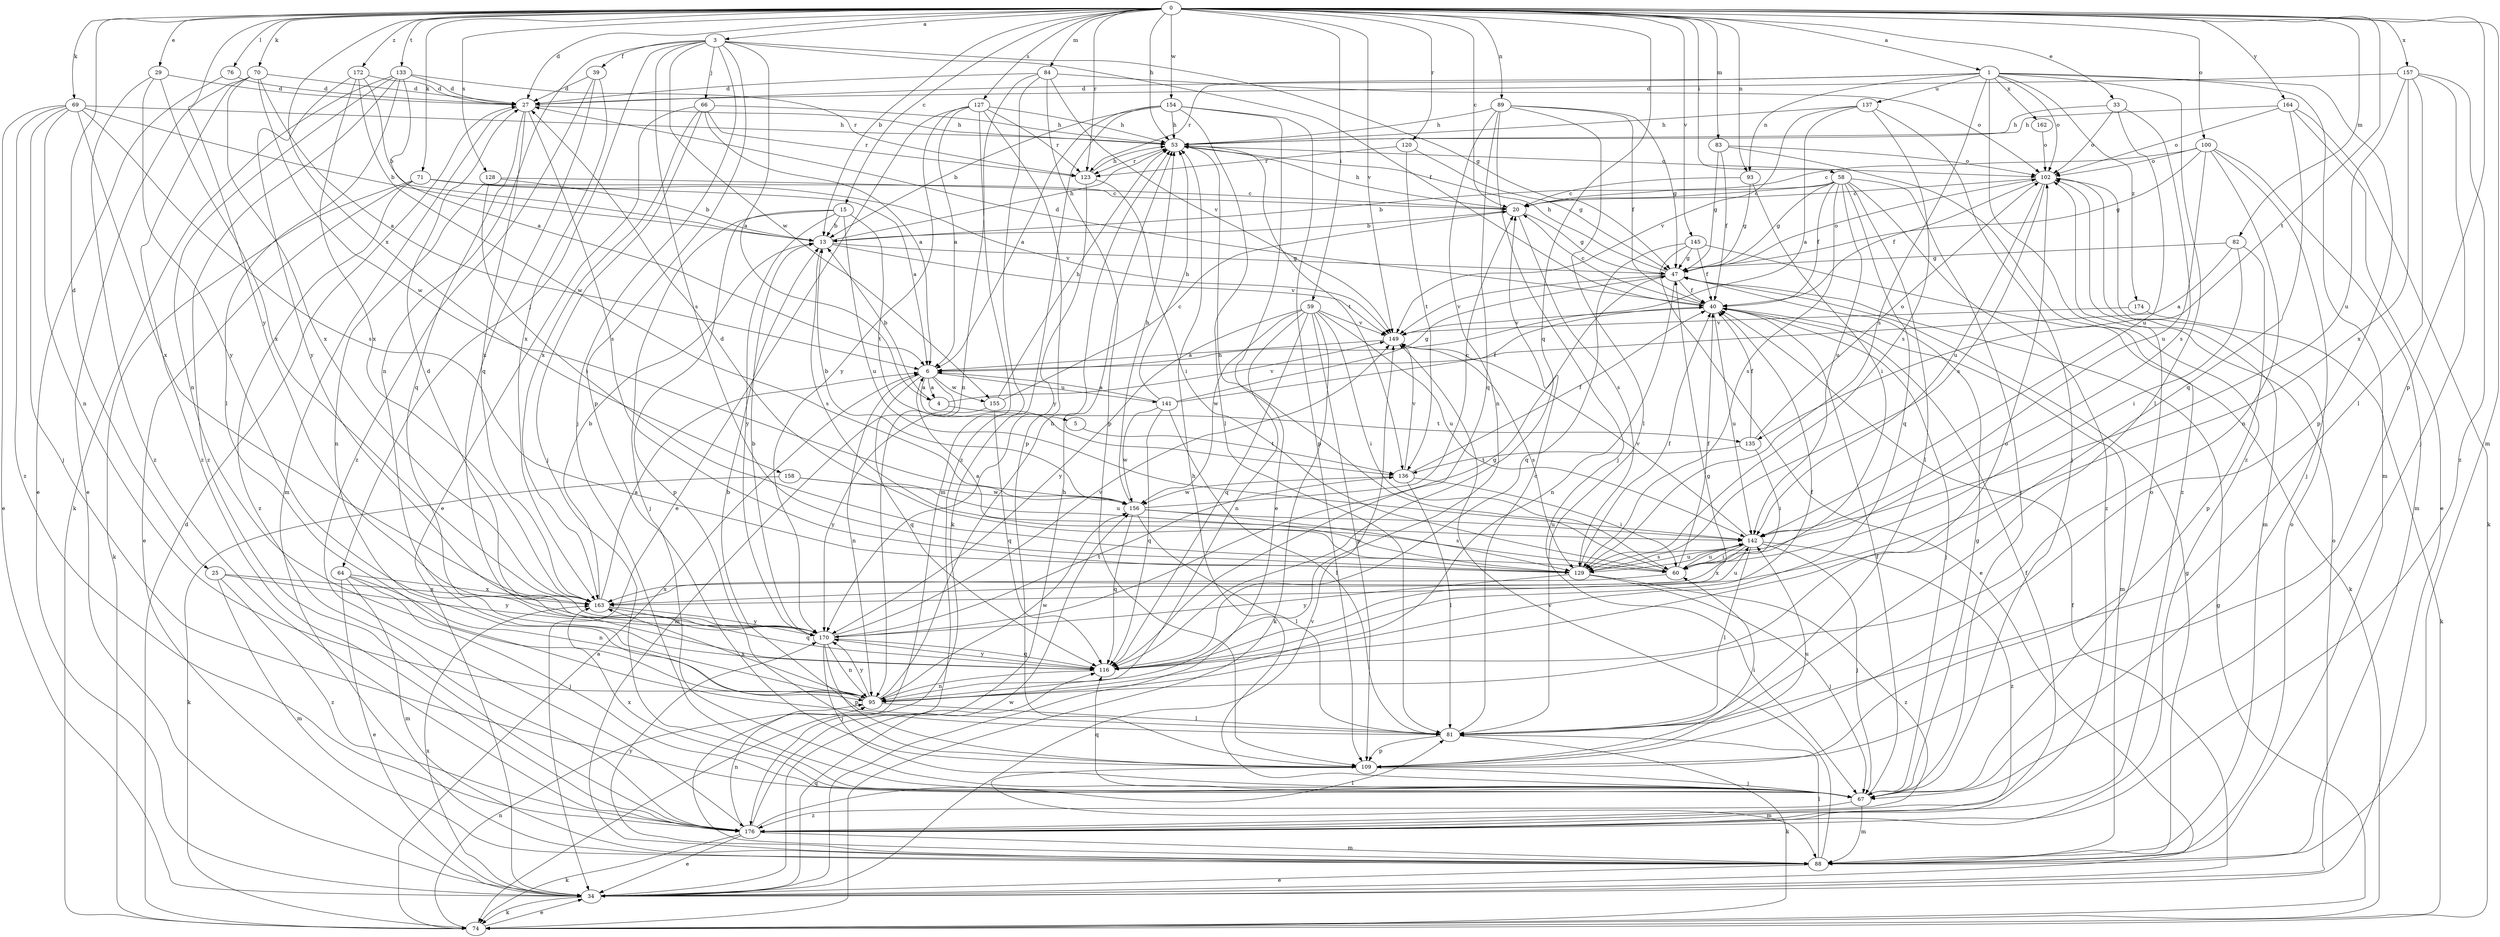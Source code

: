strict digraph  {
0;
1;
3;
4;
5;
6;
13;
15;
20;
25;
27;
29;
33;
34;
39;
40;
47;
53;
58;
59;
60;
64;
66;
67;
69;
70;
71;
74;
76;
81;
82;
83;
84;
88;
89;
93;
95;
100;
102;
109;
116;
120;
123;
127;
128;
129;
133;
135;
136;
137;
141;
142;
145;
149;
154;
155;
156;
157;
158;
162;
163;
164;
170;
172;
174;
176;
0 -> 1  [label=a];
0 -> 3  [label=a];
0 -> 13  [label=b];
0 -> 15  [label=c];
0 -> 20  [label=c];
0 -> 25  [label=d];
0 -> 27  [label=d];
0 -> 29  [label=e];
0 -> 33  [label=e];
0 -> 53  [label=h];
0 -> 58  [label=i];
0 -> 59  [label=i];
0 -> 69  [label=k];
0 -> 70  [label=k];
0 -> 71  [label=k];
0 -> 76  [label=l];
0 -> 82  [label=m];
0 -> 83  [label=m];
0 -> 84  [label=m];
0 -> 88  [label=m];
0 -> 89  [label=n];
0 -> 93  [label=n];
0 -> 100  [label=o];
0 -> 109  [label=p];
0 -> 116  [label=q];
0 -> 120  [label=r];
0 -> 123  [label=r];
0 -> 127  [label=s];
0 -> 128  [label=s];
0 -> 133  [label=t];
0 -> 135  [label=t];
0 -> 145  [label=v];
0 -> 149  [label=v];
0 -> 154  [label=w];
0 -> 157  [label=x];
0 -> 158  [label=x];
0 -> 164  [label=y];
0 -> 170  [label=y];
0 -> 172  [label=z];
1 -> 27  [label=d];
1 -> 81  [label=l];
1 -> 88  [label=m];
1 -> 93  [label=n];
1 -> 102  [label=o];
1 -> 109  [label=p];
1 -> 123  [label=r];
1 -> 129  [label=s];
1 -> 137  [label=u];
1 -> 162  [label=x];
1 -> 174  [label=z];
1 -> 176  [label=z];
3 -> 4  [label=a];
3 -> 39  [label=f];
3 -> 40  [label=f];
3 -> 47  [label=g];
3 -> 64  [label=j];
3 -> 66  [label=j];
3 -> 67  [label=j];
3 -> 95  [label=n];
3 -> 109  [label=p];
3 -> 129  [label=s];
3 -> 155  [label=w];
4 -> 13  [label=b];
4 -> 135  [label=t];
4 -> 149  [label=v];
5 -> 136  [label=t];
6 -> 4  [label=a];
6 -> 5  [label=a];
6 -> 88  [label=m];
6 -> 95  [label=n];
6 -> 116  [label=q];
6 -> 141  [label=u];
6 -> 155  [label=w];
13 -> 47  [label=g];
13 -> 53  [label=h];
13 -> 129  [label=s];
13 -> 149  [label=v];
15 -> 13  [label=b];
15 -> 67  [label=j];
15 -> 109  [label=p];
15 -> 136  [label=t];
15 -> 142  [label=u];
15 -> 170  [label=y];
20 -> 13  [label=b];
20 -> 47  [label=g];
20 -> 53  [label=h];
20 -> 129  [label=s];
25 -> 88  [label=m];
25 -> 163  [label=x];
25 -> 170  [label=y];
25 -> 176  [label=z];
27 -> 53  [label=h];
27 -> 88  [label=m];
27 -> 116  [label=q];
27 -> 129  [label=s];
27 -> 163  [label=x];
29 -> 27  [label=d];
29 -> 163  [label=x];
29 -> 170  [label=y];
29 -> 176  [label=z];
33 -> 53  [label=h];
33 -> 102  [label=o];
33 -> 129  [label=s];
33 -> 142  [label=u];
34 -> 40  [label=f];
34 -> 74  [label=k];
34 -> 102  [label=o];
34 -> 116  [label=q];
34 -> 149  [label=v];
34 -> 156  [label=w];
34 -> 163  [label=x];
39 -> 27  [label=d];
39 -> 116  [label=q];
39 -> 163  [label=x];
39 -> 176  [label=z];
40 -> 20  [label=c];
40 -> 27  [label=d];
40 -> 67  [label=j];
40 -> 88  [label=m];
40 -> 142  [label=u];
40 -> 149  [label=v];
47 -> 40  [label=f];
47 -> 53  [label=h];
47 -> 95  [label=n];
47 -> 102  [label=o];
47 -> 149  [label=v];
53 -> 102  [label=o];
53 -> 123  [label=r];
53 -> 136  [label=t];
58 -> 13  [label=b];
58 -> 20  [label=c];
58 -> 40  [label=f];
58 -> 47  [label=g];
58 -> 67  [label=j];
58 -> 81  [label=l];
58 -> 116  [label=q];
58 -> 129  [label=s];
58 -> 142  [label=u];
58 -> 176  [label=z];
59 -> 60  [label=i];
59 -> 74  [label=k];
59 -> 95  [label=n];
59 -> 109  [label=p];
59 -> 116  [label=q];
59 -> 142  [label=u];
59 -> 149  [label=v];
59 -> 156  [label=w];
59 -> 170  [label=y];
60 -> 27  [label=d];
60 -> 40  [label=f];
60 -> 53  [label=h];
60 -> 142  [label=u];
60 -> 163  [label=x];
64 -> 34  [label=e];
64 -> 67  [label=j];
64 -> 88  [label=m];
64 -> 95  [label=n];
64 -> 163  [label=x];
66 -> 6  [label=a];
66 -> 34  [label=e];
66 -> 53  [label=h];
66 -> 67  [label=j];
66 -> 123  [label=r];
66 -> 163  [label=x];
67 -> 40  [label=f];
67 -> 47  [label=g];
67 -> 53  [label=h];
67 -> 88  [label=m];
67 -> 102  [label=o];
67 -> 116  [label=q];
67 -> 163  [label=x];
67 -> 176  [label=z];
69 -> 13  [label=b];
69 -> 34  [label=e];
69 -> 53  [label=h];
69 -> 67  [label=j];
69 -> 95  [label=n];
69 -> 129  [label=s];
69 -> 163  [label=x];
69 -> 176  [label=z];
70 -> 6  [label=a];
70 -> 27  [label=d];
70 -> 34  [label=e];
70 -> 156  [label=w];
70 -> 163  [label=x];
70 -> 176  [label=z];
71 -> 6  [label=a];
71 -> 20  [label=c];
71 -> 34  [label=e];
71 -> 74  [label=k];
71 -> 149  [label=v];
71 -> 176  [label=z];
74 -> 6  [label=a];
74 -> 27  [label=d];
74 -> 34  [label=e];
74 -> 47  [label=g];
74 -> 95  [label=n];
76 -> 27  [label=d];
76 -> 34  [label=e];
81 -> 13  [label=b];
81 -> 20  [label=c];
81 -> 74  [label=k];
81 -> 109  [label=p];
82 -> 6  [label=a];
82 -> 47  [label=g];
82 -> 60  [label=i];
82 -> 109  [label=p];
83 -> 40  [label=f];
83 -> 47  [label=g];
83 -> 102  [label=o];
83 -> 176  [label=z];
84 -> 27  [label=d];
84 -> 95  [label=n];
84 -> 102  [label=o];
84 -> 109  [label=p];
84 -> 149  [label=v];
84 -> 176  [label=z];
88 -> 34  [label=e];
88 -> 47  [label=g];
88 -> 81  [label=l];
88 -> 102  [label=o];
88 -> 149  [label=v];
88 -> 170  [label=y];
89 -> 40  [label=f];
89 -> 47  [label=g];
89 -> 53  [label=h];
89 -> 67  [label=j];
89 -> 81  [label=l];
89 -> 95  [label=n];
89 -> 116  [label=q];
93 -> 20  [label=c];
93 -> 47  [label=g];
93 -> 60  [label=i];
95 -> 53  [label=h];
95 -> 81  [label=l];
95 -> 102  [label=o];
95 -> 156  [label=w];
95 -> 163  [label=x];
95 -> 170  [label=y];
100 -> 20  [label=c];
100 -> 47  [label=g];
100 -> 67  [label=j];
100 -> 88  [label=m];
100 -> 95  [label=n];
100 -> 102  [label=o];
100 -> 142  [label=u];
102 -> 20  [label=c];
102 -> 40  [label=f];
102 -> 88  [label=m];
102 -> 129  [label=s];
102 -> 142  [label=u];
109 -> 60  [label=i];
109 -> 67  [label=j];
109 -> 88  [label=m];
109 -> 142  [label=u];
116 -> 40  [label=f];
116 -> 47  [label=g];
116 -> 95  [label=n];
116 -> 170  [label=y];
120 -> 47  [label=g];
120 -> 123  [label=r];
120 -> 136  [label=t];
123 -> 53  [label=h];
123 -> 60  [label=i];
123 -> 170  [label=y];
127 -> 6  [label=a];
127 -> 34  [label=e];
127 -> 53  [label=h];
127 -> 88  [label=m];
127 -> 109  [label=p];
127 -> 123  [label=r];
127 -> 170  [label=y];
128 -> 13  [label=b];
128 -> 20  [label=c];
128 -> 60  [label=i];
128 -> 95  [label=n];
129 -> 6  [label=a];
129 -> 40  [label=f];
129 -> 67  [label=j];
129 -> 142  [label=u];
129 -> 170  [label=y];
129 -> 176  [label=z];
133 -> 6  [label=a];
133 -> 27  [label=d];
133 -> 74  [label=k];
133 -> 81  [label=l];
133 -> 95  [label=n];
133 -> 123  [label=r];
133 -> 176  [label=z];
135 -> 40  [label=f];
135 -> 60  [label=i];
135 -> 102  [label=o];
135 -> 136  [label=t];
136 -> 40  [label=f];
136 -> 60  [label=i];
136 -> 81  [label=l];
136 -> 149  [label=v];
136 -> 156  [label=w];
137 -> 6  [label=a];
137 -> 53  [label=h];
137 -> 67  [label=j];
137 -> 129  [label=s];
137 -> 149  [label=v];
141 -> 6  [label=a];
141 -> 40  [label=f];
141 -> 47  [label=g];
141 -> 53  [label=h];
141 -> 81  [label=l];
141 -> 116  [label=q];
141 -> 156  [label=w];
142 -> 60  [label=i];
142 -> 67  [label=j];
142 -> 81  [label=l];
142 -> 129  [label=s];
142 -> 149  [label=v];
142 -> 163  [label=x];
142 -> 176  [label=z];
145 -> 34  [label=e];
145 -> 40  [label=f];
145 -> 47  [label=g];
145 -> 74  [label=k];
145 -> 116  [label=q];
149 -> 6  [label=a];
149 -> 129  [label=s];
154 -> 6  [label=a];
154 -> 13  [label=b];
154 -> 34  [label=e];
154 -> 53  [label=h];
154 -> 74  [label=k];
154 -> 81  [label=l];
154 -> 109  [label=p];
155 -> 20  [label=c];
155 -> 53  [label=h];
155 -> 116  [label=q];
155 -> 170  [label=y];
156 -> 13  [label=b];
156 -> 20  [label=c];
156 -> 53  [label=h];
156 -> 81  [label=l];
156 -> 116  [label=q];
156 -> 129  [label=s];
156 -> 142  [label=u];
157 -> 27  [label=d];
157 -> 67  [label=j];
157 -> 81  [label=l];
157 -> 142  [label=u];
157 -> 163  [label=x];
157 -> 176  [label=z];
158 -> 74  [label=k];
158 -> 142  [label=u];
158 -> 156  [label=w];
162 -> 102  [label=o];
163 -> 6  [label=a];
163 -> 13  [label=b];
163 -> 116  [label=q];
163 -> 142  [label=u];
163 -> 170  [label=y];
164 -> 34  [label=e];
164 -> 53  [label=h];
164 -> 74  [label=k];
164 -> 102  [label=o];
164 -> 116  [label=q];
170 -> 13  [label=b];
170 -> 27  [label=d];
170 -> 47  [label=g];
170 -> 67  [label=j];
170 -> 95  [label=n];
170 -> 109  [label=p];
170 -> 116  [label=q];
170 -> 136  [label=t];
170 -> 149  [label=v];
172 -> 13  [label=b];
172 -> 27  [label=d];
172 -> 156  [label=w];
172 -> 163  [label=x];
172 -> 170  [label=y];
174 -> 74  [label=k];
174 -> 149  [label=v];
176 -> 34  [label=e];
176 -> 40  [label=f];
176 -> 53  [label=h];
176 -> 74  [label=k];
176 -> 81  [label=l];
176 -> 88  [label=m];
176 -> 95  [label=n];
}
